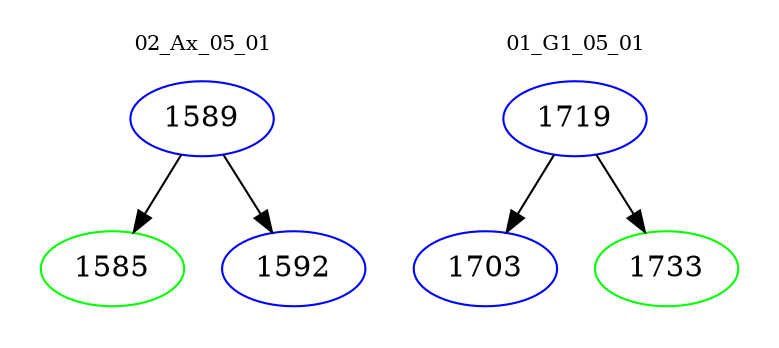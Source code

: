 digraph{
subgraph cluster_0 {
color = white
label = "02_Ax_05_01";
fontsize=10;
T0_1589 [label="1589", color="blue"]
T0_1589 -> T0_1585 [color="black"]
T0_1585 [label="1585", color="green"]
T0_1589 -> T0_1592 [color="black"]
T0_1592 [label="1592", color="blue"]
}
subgraph cluster_1 {
color = white
label = "01_G1_05_01";
fontsize=10;
T1_1719 [label="1719", color="blue"]
T1_1719 -> T1_1703 [color="black"]
T1_1703 [label="1703", color="blue"]
T1_1719 -> T1_1733 [color="black"]
T1_1733 [label="1733", color="green"]
}
}
